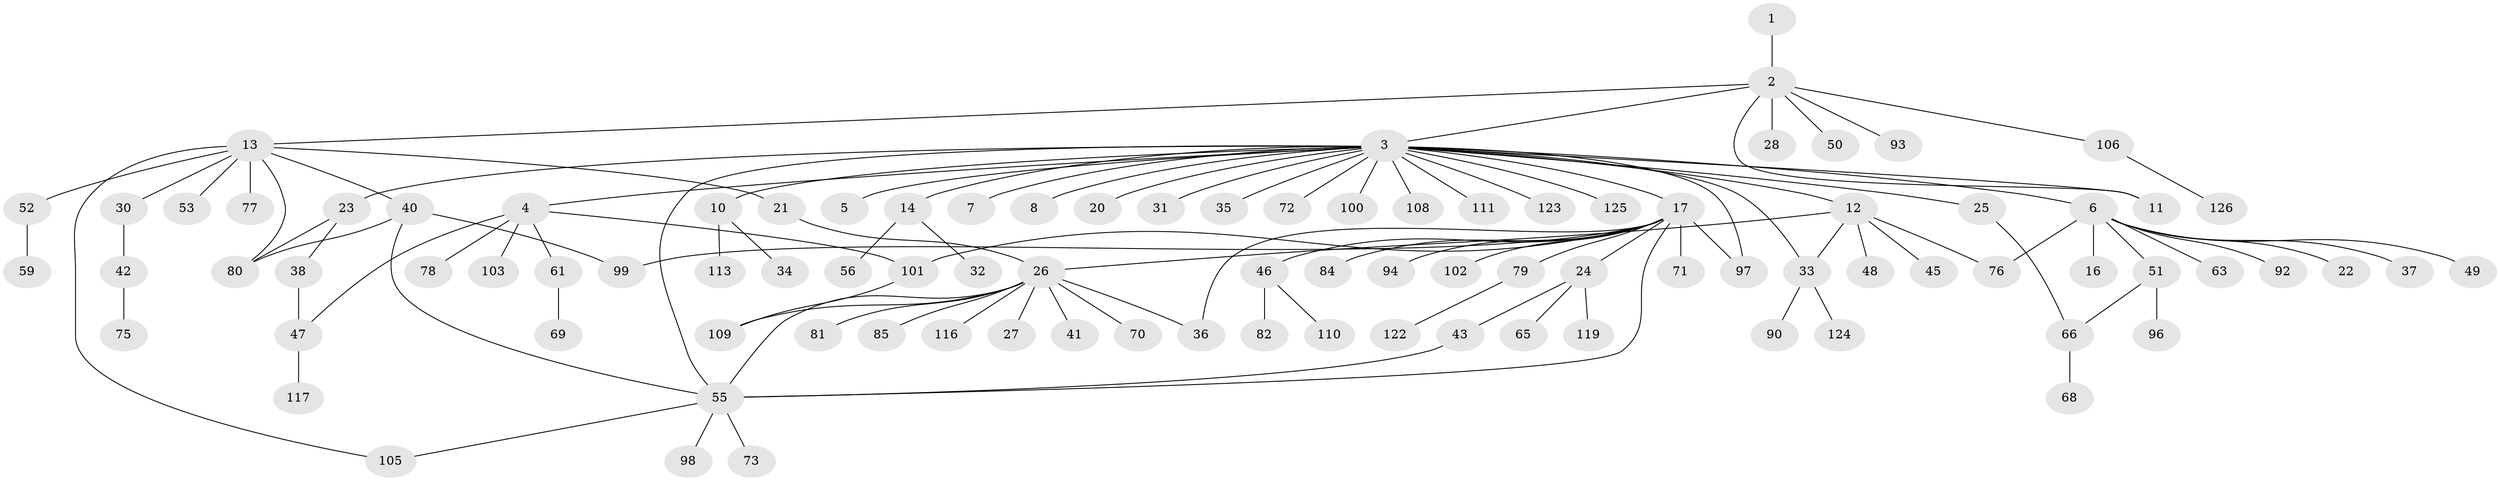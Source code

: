 // Generated by graph-tools (version 1.1) at 2025/51/02/27/25 19:51:56]
// undirected, 96 vertices, 113 edges
graph export_dot {
graph [start="1"]
  node [color=gray90,style=filled];
  1;
  2 [super="+18"];
  3 [super="+9"];
  4 [super="+44"];
  5;
  6 [super="+15"];
  7 [super="+64"];
  8;
  10 [super="+54"];
  11;
  12 [super="+39"];
  13 [super="+19"];
  14;
  16;
  17 [super="+58"];
  20;
  21 [super="+95"];
  22;
  23 [super="+89"];
  24 [super="+29"];
  25 [super="+74"];
  26 [super="+62"];
  27;
  28;
  30;
  31;
  32 [super="+104"];
  33 [super="+88"];
  34;
  35;
  36 [super="+91"];
  37 [super="+60"];
  38;
  40;
  41;
  42;
  43;
  45;
  46 [super="+67"];
  47;
  48;
  49;
  50;
  51 [super="+57"];
  52;
  53;
  55 [super="+121"];
  56;
  59 [super="+83"];
  61;
  63;
  65;
  66 [super="+87"];
  68;
  69;
  70;
  71 [super="+118"];
  72;
  73;
  75;
  76;
  77;
  78;
  79 [super="+86"];
  80 [super="+115"];
  81;
  82;
  84;
  85;
  90;
  92;
  93;
  94;
  96;
  97 [super="+107"];
  98;
  99 [super="+112"];
  100;
  101;
  102 [super="+114"];
  103;
  105;
  106;
  108;
  109 [super="+120"];
  110;
  111;
  113;
  116;
  117;
  119;
  122;
  123;
  124;
  125;
  126;
  1 -- 2;
  2 -- 3;
  2 -- 11;
  2 -- 13;
  2 -- 28;
  2 -- 50;
  2 -- 93;
  2 -- 106;
  3 -- 4;
  3 -- 5;
  3 -- 6 [weight=2];
  3 -- 7;
  3 -- 8;
  3 -- 10;
  3 -- 11;
  3 -- 12;
  3 -- 14;
  3 -- 17;
  3 -- 20;
  3 -- 23;
  3 -- 25;
  3 -- 31;
  3 -- 35;
  3 -- 72;
  3 -- 97;
  3 -- 100;
  3 -- 108;
  3 -- 111;
  3 -- 123;
  3 -- 125;
  3 -- 33;
  3 -- 55;
  4 -- 47;
  4 -- 61;
  4 -- 78;
  4 -- 101;
  4 -- 103;
  6 -- 51;
  6 -- 63;
  6 -- 92;
  6 -- 16;
  6 -- 49;
  6 -- 37;
  6 -- 22;
  6 -- 76;
  10 -- 34;
  10 -- 113;
  12 -- 26;
  12 -- 33;
  12 -- 48;
  12 -- 45;
  12 -- 76;
  13 -- 21;
  13 -- 30;
  13 -- 40;
  13 -- 52;
  13 -- 53;
  13 -- 77;
  13 -- 80;
  13 -- 105;
  14 -- 32;
  14 -- 56;
  17 -- 24;
  17 -- 36;
  17 -- 46;
  17 -- 55;
  17 -- 71;
  17 -- 79;
  17 -- 84;
  17 -- 94;
  17 -- 97;
  17 -- 101;
  17 -- 102;
  17 -- 99;
  21 -- 26;
  23 -- 38;
  23 -- 80;
  24 -- 65;
  24 -- 43;
  24 -- 119;
  25 -- 66;
  26 -- 27;
  26 -- 36;
  26 -- 41;
  26 -- 70;
  26 -- 81;
  26 -- 85;
  26 -- 109;
  26 -- 116;
  26 -- 55;
  30 -- 42;
  33 -- 90;
  33 -- 124;
  38 -- 47;
  40 -- 55;
  40 -- 80;
  40 -- 99;
  42 -- 75;
  43 -- 55;
  46 -- 82;
  46 -- 110;
  47 -- 117;
  51 -- 66;
  51 -- 96;
  52 -- 59;
  55 -- 73;
  55 -- 98;
  55 -- 105;
  61 -- 69;
  66 -- 68;
  79 -- 122;
  101 -- 109;
  106 -- 126;
}
